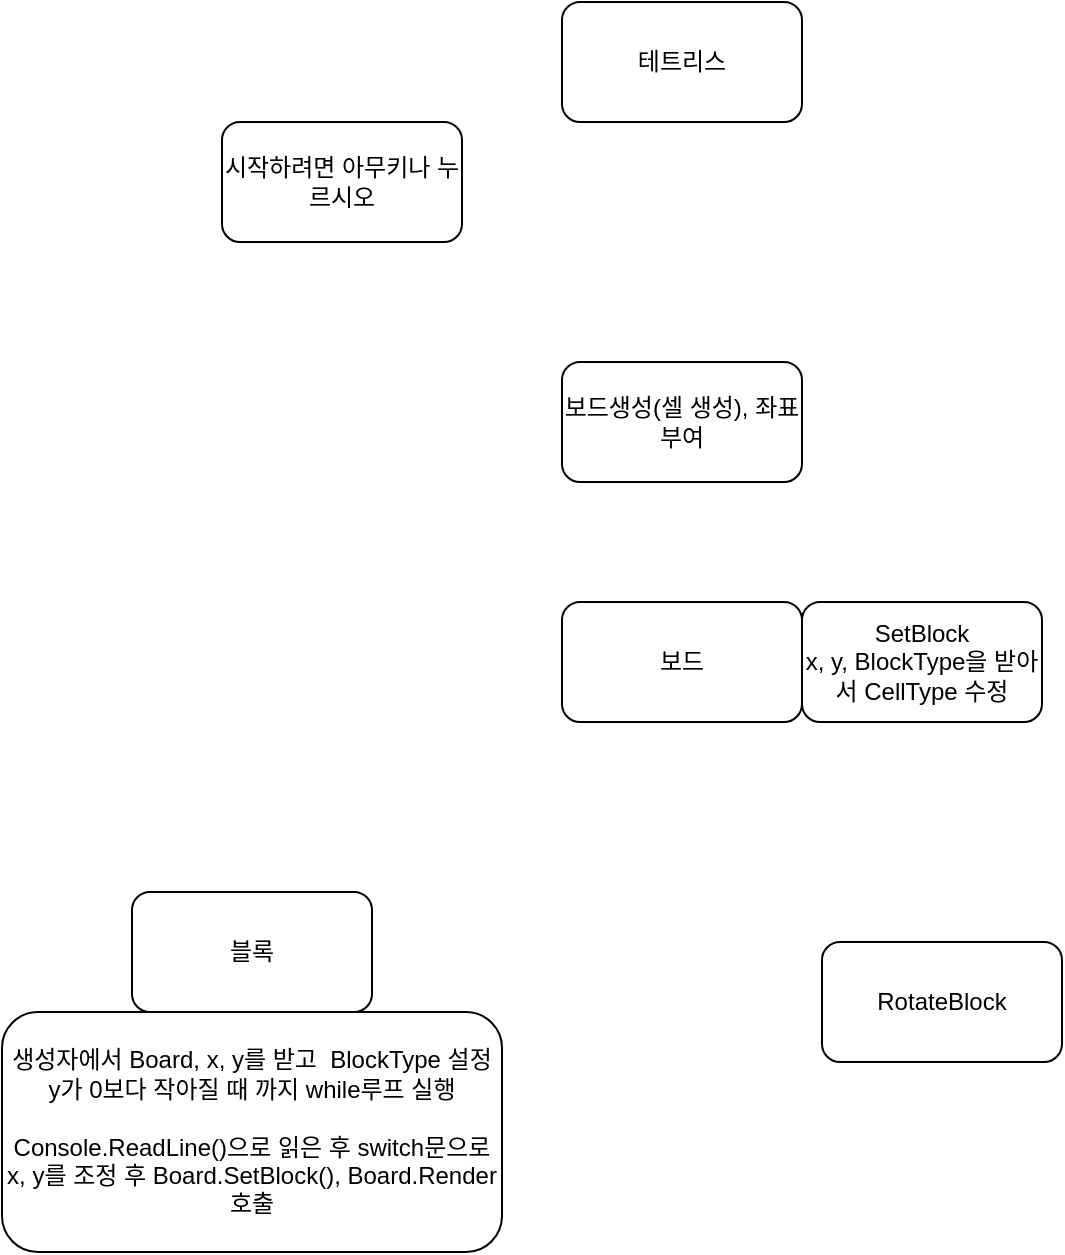 <mxfile version="22.0.2" type="device">
  <diagram name="페이지-1" id="TgMZFc2MMWK9QDoQCgpH">
    <mxGraphModel dx="1418" dy="828" grid="1" gridSize="10" guides="1" tooltips="1" connect="1" arrows="1" fold="1" page="1" pageScale="1" pageWidth="827" pageHeight="1169" math="0" shadow="0">
      <root>
        <mxCell id="0" />
        <mxCell id="1" parent="0" />
        <mxCell id="-smx7xylcm403nPyeF7F-1" value="테트리스" style="rounded=1;whiteSpace=wrap;html=1;" vertex="1" parent="1">
          <mxGeometry x="390" y="140" width="120" height="60" as="geometry" />
        </mxCell>
        <mxCell id="-smx7xylcm403nPyeF7F-2" value="보드" style="rounded=1;whiteSpace=wrap;html=1;" vertex="1" parent="1">
          <mxGeometry x="390" y="440" width="120" height="60" as="geometry" />
        </mxCell>
        <mxCell id="-smx7xylcm403nPyeF7F-4" value="블록" style="rounded=1;whiteSpace=wrap;html=1;" vertex="1" parent="1">
          <mxGeometry x="175" y="585" width="120" height="60" as="geometry" />
        </mxCell>
        <mxCell id="-smx7xylcm403nPyeF7F-5" value="보드생성(셀 생성), 좌표부여" style="rounded=1;whiteSpace=wrap;html=1;" vertex="1" parent="1">
          <mxGeometry x="390" y="320" width="120" height="60" as="geometry" />
        </mxCell>
        <mxCell id="-smx7xylcm403nPyeF7F-6" value="시작하려면 아무키나 누르시오" style="rounded=1;whiteSpace=wrap;html=1;" vertex="1" parent="1">
          <mxGeometry x="220" y="200" width="120" height="60" as="geometry" />
        </mxCell>
        <mxCell id="-smx7xylcm403nPyeF7F-7" value="SetBlock&lt;br&gt;x, y, BlockType을 받아서 CellType 수정" style="rounded=1;whiteSpace=wrap;html=1;" vertex="1" parent="1">
          <mxGeometry x="510" y="440" width="120" height="60" as="geometry" />
        </mxCell>
        <mxCell id="-smx7xylcm403nPyeF7F-8" value="생성자에서 Board, x, y를 받고&amp;nbsp; BlockType 설정&lt;br&gt;y가 0보다 작아질 때 까지 while루프 실행&lt;br&gt;&lt;br&gt;Console.ReadLine()으로 읽은 후 switch문으로 x, y를 조정 후 Board.SetBlock(), Board.Render호출" style="rounded=1;whiteSpace=wrap;html=1;" vertex="1" parent="1">
          <mxGeometry x="110" y="645" width="250" height="120" as="geometry" />
        </mxCell>
        <mxCell id="-smx7xylcm403nPyeF7F-9" value="RotateBlock" style="rounded=1;whiteSpace=wrap;html=1;" vertex="1" parent="1">
          <mxGeometry x="520" y="610" width="120" height="60" as="geometry" />
        </mxCell>
      </root>
    </mxGraphModel>
  </diagram>
</mxfile>
